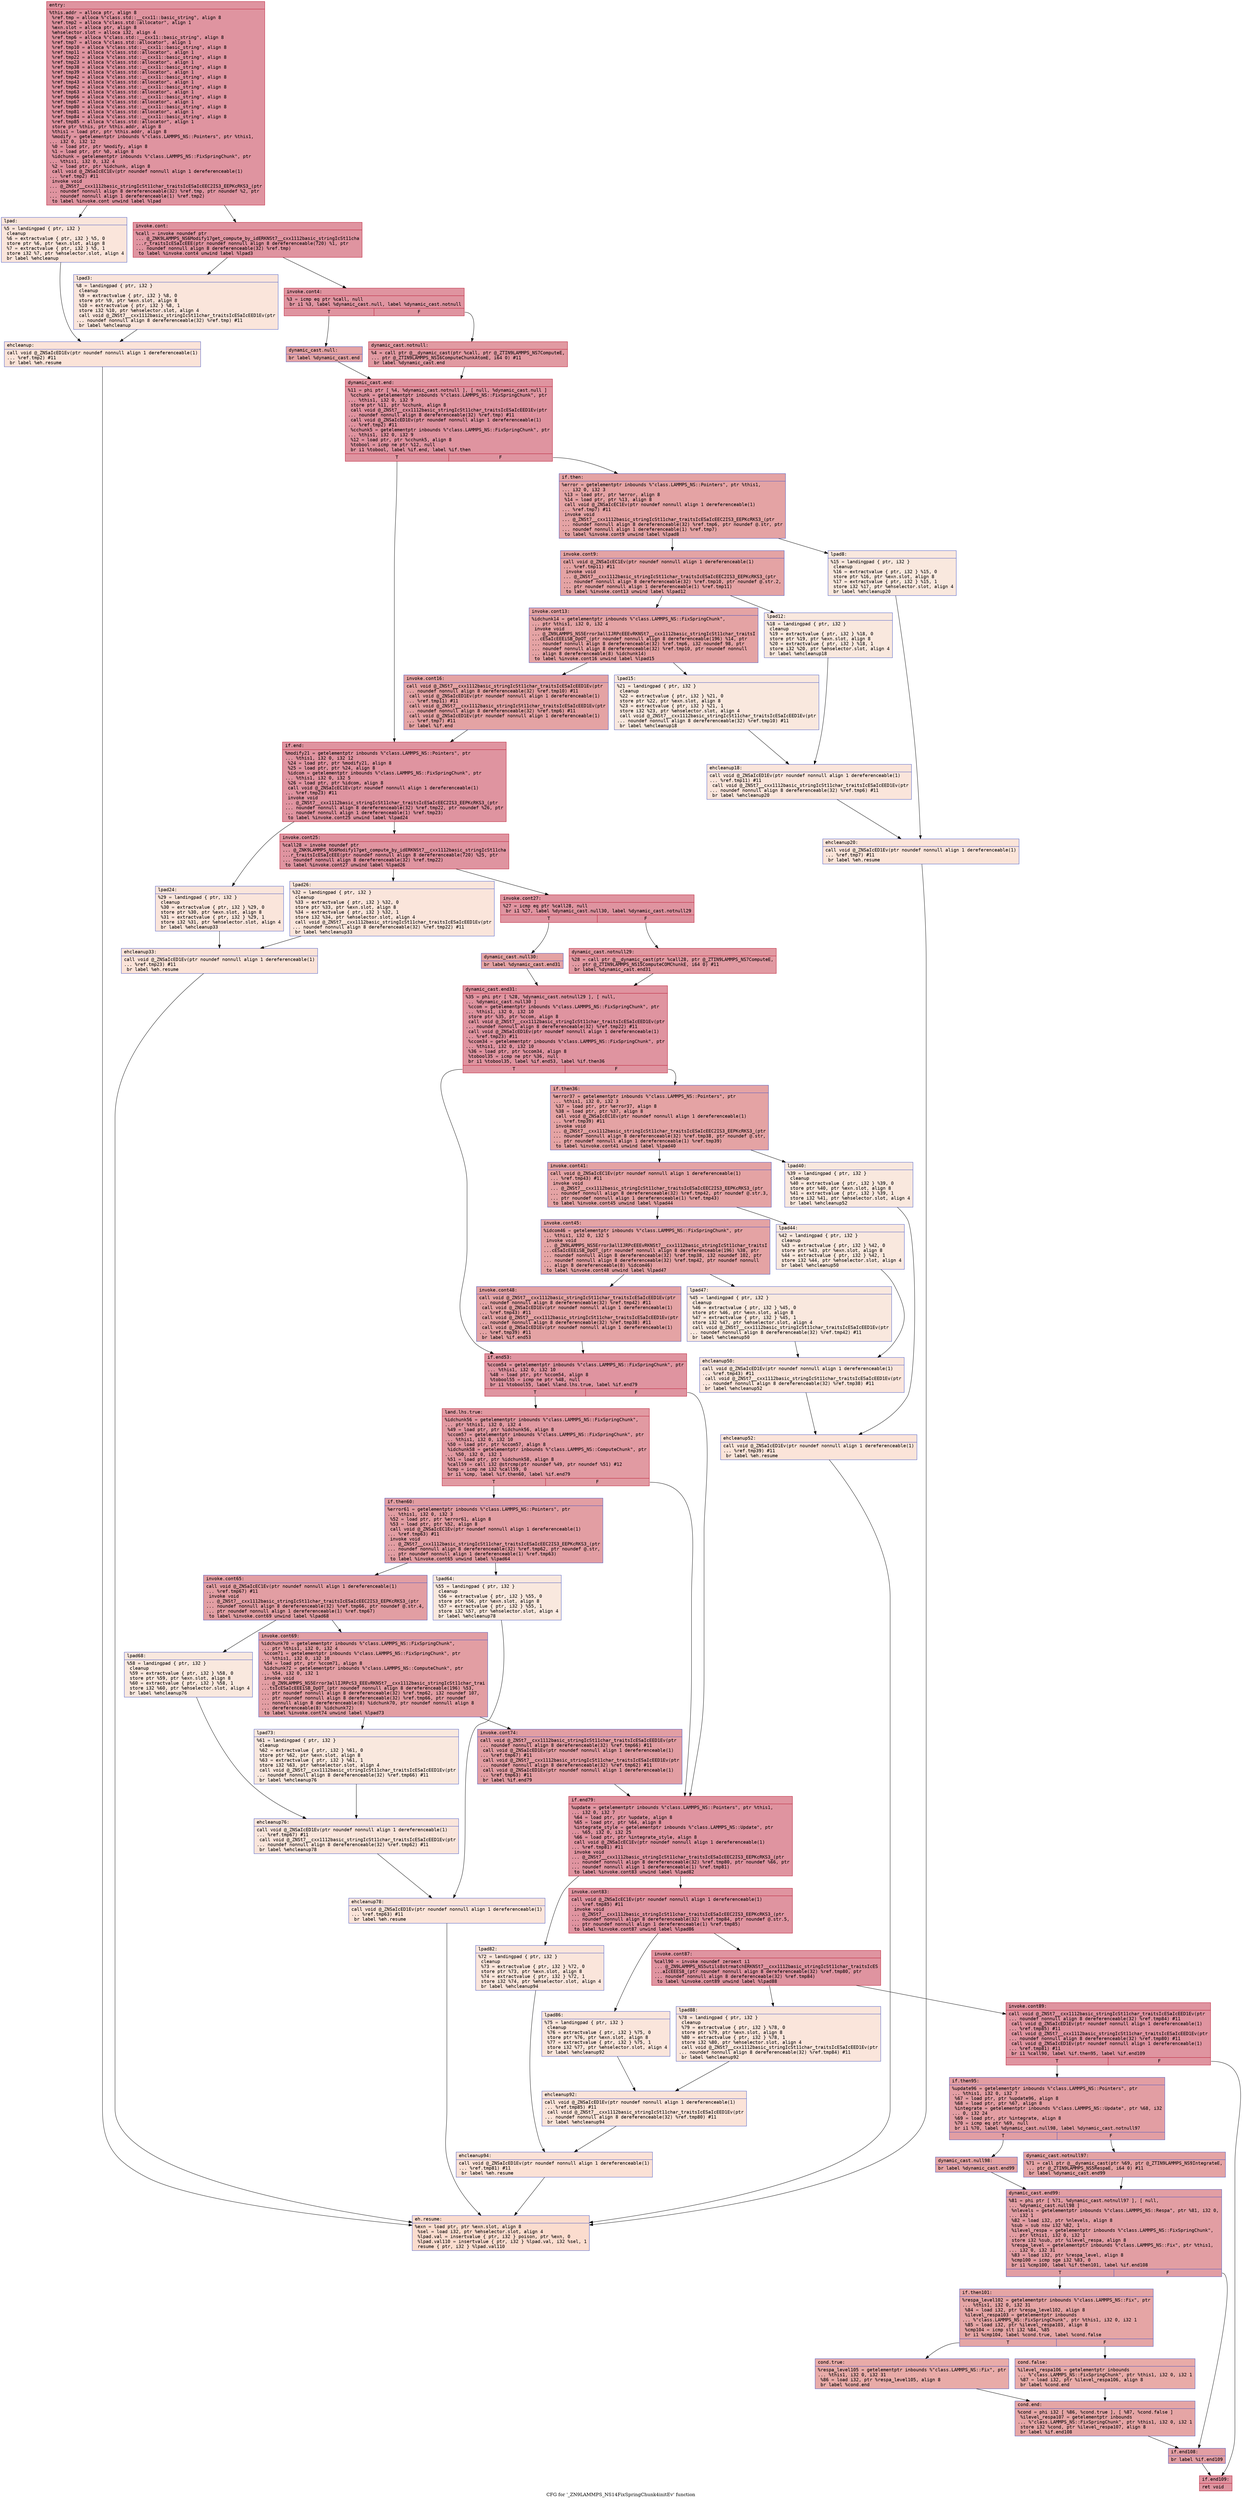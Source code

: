 digraph "CFG for '_ZN9LAMMPS_NS14FixSpringChunk4initEv' function" {
	label="CFG for '_ZN9LAMMPS_NS14FixSpringChunk4initEv' function";

	Node0x55577bc6ed60 [shape=record,color="#b70d28ff", style=filled, fillcolor="#b70d2870" fontname="Courier",label="{entry:\l|  %this.addr = alloca ptr, align 8\l  %ref.tmp = alloca %\"class.std::__cxx11::basic_string\", align 8\l  %ref.tmp2 = alloca %\"class.std::allocator\", align 1\l  %exn.slot = alloca ptr, align 8\l  %ehselector.slot = alloca i32, align 4\l  %ref.tmp6 = alloca %\"class.std::__cxx11::basic_string\", align 8\l  %ref.tmp7 = alloca %\"class.std::allocator\", align 1\l  %ref.tmp10 = alloca %\"class.std::__cxx11::basic_string\", align 8\l  %ref.tmp11 = alloca %\"class.std::allocator\", align 1\l  %ref.tmp22 = alloca %\"class.std::__cxx11::basic_string\", align 8\l  %ref.tmp23 = alloca %\"class.std::allocator\", align 1\l  %ref.tmp38 = alloca %\"class.std::__cxx11::basic_string\", align 8\l  %ref.tmp39 = alloca %\"class.std::allocator\", align 1\l  %ref.tmp42 = alloca %\"class.std::__cxx11::basic_string\", align 8\l  %ref.tmp43 = alloca %\"class.std::allocator\", align 1\l  %ref.tmp62 = alloca %\"class.std::__cxx11::basic_string\", align 8\l  %ref.tmp63 = alloca %\"class.std::allocator\", align 1\l  %ref.tmp66 = alloca %\"class.std::__cxx11::basic_string\", align 8\l  %ref.tmp67 = alloca %\"class.std::allocator\", align 1\l  %ref.tmp80 = alloca %\"class.std::__cxx11::basic_string\", align 8\l  %ref.tmp81 = alloca %\"class.std::allocator\", align 1\l  %ref.tmp84 = alloca %\"class.std::__cxx11::basic_string\", align 8\l  %ref.tmp85 = alloca %\"class.std::allocator\", align 1\l  store ptr %this, ptr %this.addr, align 8\l  %this1 = load ptr, ptr %this.addr, align 8\l  %modify = getelementptr inbounds %\"class.LAMMPS_NS::Pointers\", ptr %this1,\l... i32 0, i32 12\l  %0 = load ptr, ptr %modify, align 8\l  %1 = load ptr, ptr %0, align 8\l  %idchunk = getelementptr inbounds %\"class.LAMMPS_NS::FixSpringChunk\", ptr\l... %this1, i32 0, i32 4\l  %2 = load ptr, ptr %idchunk, align 8\l  call void @_ZNSaIcEC1Ev(ptr noundef nonnull align 1 dereferenceable(1)\l... %ref.tmp2) #11\l  invoke void\l... @_ZNSt7__cxx1112basic_stringIcSt11char_traitsIcESaIcEEC2IS3_EEPKcRKS3_(ptr\l... noundef nonnull align 8 dereferenceable(32) %ref.tmp, ptr noundef %2, ptr\l... noundef nonnull align 1 dereferenceable(1) %ref.tmp2)\l          to label %invoke.cont unwind label %lpad\l}"];
	Node0x55577bc6ed60 -> Node0x55577bc70590[tooltip="entry -> invoke.cont\nProbability 100.00%" ];
	Node0x55577bc6ed60 -> Node0x55577bc70610[tooltip="entry -> lpad\nProbability 0.00%" ];
	Node0x55577bc70590 [shape=record,color="#b70d28ff", style=filled, fillcolor="#b70d2870" fontname="Courier",label="{invoke.cont:\l|  %call = invoke noundef ptr\l... @_ZNK9LAMMPS_NS6Modify17get_compute_by_idERKNSt7__cxx1112basic_stringIcSt11cha\l...r_traitsIcESaIcEEE(ptr noundef nonnull align 8 dereferenceable(720) %1, ptr\l... noundef nonnull align 8 dereferenceable(32) %ref.tmp)\l          to label %invoke.cont4 unwind label %lpad3\l}"];
	Node0x55577bc70590 -> Node0x55577bc70540[tooltip="invoke.cont -> invoke.cont4\nProbability 100.00%" ];
	Node0x55577bc70590 -> Node0x55577bc708b0[tooltip="invoke.cont -> lpad3\nProbability 0.00%" ];
	Node0x55577bc70540 [shape=record,color="#b70d28ff", style=filled, fillcolor="#b70d2870" fontname="Courier",label="{invoke.cont4:\l|  %3 = icmp eq ptr %call, null\l  br i1 %3, label %dynamic_cast.null, label %dynamic_cast.notnull\l|{<s0>T|<s1>F}}"];
	Node0x55577bc70540:s0 -> Node0x55577bc70ba0[tooltip="invoke.cont4 -> dynamic_cast.null\nProbability 37.50%" ];
	Node0x55577bc70540:s1 -> Node0x55577bc70c20[tooltip="invoke.cont4 -> dynamic_cast.notnull\nProbability 62.50%" ];
	Node0x55577bc70c20 [shape=record,color="#b70d28ff", style=filled, fillcolor="#bb1b2c70" fontname="Courier",label="{dynamic_cast.notnull:\l|  %4 = call ptr @__dynamic_cast(ptr %call, ptr @_ZTIN9LAMMPS_NS7ComputeE,\l... ptr @_ZTIN9LAMMPS_NS16ComputeChunkAtomE, i64 0) #11\l  br label %dynamic_cast.end\l}"];
	Node0x55577bc70c20 -> Node0x55577bc70f60[tooltip="dynamic_cast.notnull -> dynamic_cast.end\nProbability 100.00%" ];
	Node0x55577bc70610 [shape=record,color="#3d50c3ff", style=filled, fillcolor="#f4c5ad70" fontname="Courier",label="{lpad:\l|  %5 = landingpad \{ ptr, i32 \}\l          cleanup\l  %6 = extractvalue \{ ptr, i32 \} %5, 0\l  store ptr %6, ptr %exn.slot, align 8\l  %7 = extractvalue \{ ptr, i32 \} %5, 1\l  store i32 %7, ptr %ehselector.slot, align 4\l  br label %ehcleanup\l}"];
	Node0x55577bc70610 -> Node0x55577bc71210[tooltip="lpad -> ehcleanup\nProbability 100.00%" ];
	Node0x55577bc708b0 [shape=record,color="#3d50c3ff", style=filled, fillcolor="#f4c5ad70" fontname="Courier",label="{lpad3:\l|  %8 = landingpad \{ ptr, i32 \}\l          cleanup\l  %9 = extractvalue \{ ptr, i32 \} %8, 0\l  store ptr %9, ptr %exn.slot, align 8\l  %10 = extractvalue \{ ptr, i32 \} %8, 1\l  store i32 %10, ptr %ehselector.slot, align 4\l  call void @_ZNSt7__cxx1112basic_stringIcSt11char_traitsIcESaIcEED1Ev(ptr\l... noundef nonnull align 8 dereferenceable(32) %ref.tmp) #11\l  br label %ehcleanup\l}"];
	Node0x55577bc708b0 -> Node0x55577bc71210[tooltip="lpad3 -> ehcleanup\nProbability 100.00%" ];
	Node0x55577bc70ba0 [shape=record,color="#3d50c3ff", style=filled, fillcolor="#c32e3170" fontname="Courier",label="{dynamic_cast.null:\l|  br label %dynamic_cast.end\l}"];
	Node0x55577bc70ba0 -> Node0x55577bc70f60[tooltip="dynamic_cast.null -> dynamic_cast.end\nProbability 100.00%" ];
	Node0x55577bc70f60 [shape=record,color="#b70d28ff", style=filled, fillcolor="#b70d2870" fontname="Courier",label="{dynamic_cast.end:\l|  %11 = phi ptr [ %4, %dynamic_cast.notnull ], [ null, %dynamic_cast.null ]\l  %cchunk = getelementptr inbounds %\"class.LAMMPS_NS::FixSpringChunk\", ptr\l... %this1, i32 0, i32 9\l  store ptr %11, ptr %cchunk, align 8\l  call void @_ZNSt7__cxx1112basic_stringIcSt11char_traitsIcESaIcEED1Ev(ptr\l... noundef nonnull align 8 dereferenceable(32) %ref.tmp) #11\l  call void @_ZNSaIcED1Ev(ptr noundef nonnull align 1 dereferenceable(1)\l... %ref.tmp2) #11\l  %cchunk5 = getelementptr inbounds %\"class.LAMMPS_NS::FixSpringChunk\", ptr\l... %this1, i32 0, i32 9\l  %12 = load ptr, ptr %cchunk5, align 8\l  %tobool = icmp ne ptr %12, null\l  br i1 %tobool, label %if.end, label %if.then\l|{<s0>T|<s1>F}}"];
	Node0x55577bc70f60:s0 -> Node0x55577bc71ca0[tooltip="dynamic_cast.end -> if.end\nProbability 62.50%" ];
	Node0x55577bc70f60:s1 -> Node0x55577bc71d10[tooltip="dynamic_cast.end -> if.then\nProbability 37.50%" ];
	Node0x55577bc71d10 [shape=record,color="#3d50c3ff", style=filled, fillcolor="#c32e3170" fontname="Courier",label="{if.then:\l|  %error = getelementptr inbounds %\"class.LAMMPS_NS::Pointers\", ptr %this1,\l... i32 0, i32 3\l  %13 = load ptr, ptr %error, align 8\l  %14 = load ptr, ptr %13, align 8\l  call void @_ZNSaIcEC1Ev(ptr noundef nonnull align 1 dereferenceable(1)\l... %ref.tmp7) #11\l  invoke void\l... @_ZNSt7__cxx1112basic_stringIcSt11char_traitsIcESaIcEEC2IS3_EEPKcRKS3_(ptr\l... noundef nonnull align 8 dereferenceable(32) %ref.tmp6, ptr noundef @.str, ptr\l... noundef nonnull align 1 dereferenceable(1) %ref.tmp7)\l          to label %invoke.cont9 unwind label %lpad8\l}"];
	Node0x55577bc71d10 -> Node0x55577bc72190[tooltip="if.then -> invoke.cont9\nProbability 100.00%" ];
	Node0x55577bc71d10 -> Node0x55577bc721e0[tooltip="if.then -> lpad8\nProbability 0.00%" ];
	Node0x55577bc72190 [shape=record,color="#3d50c3ff", style=filled, fillcolor="#c32e3170" fontname="Courier",label="{invoke.cont9:\l|  call void @_ZNSaIcEC1Ev(ptr noundef nonnull align 1 dereferenceable(1)\l... %ref.tmp11) #11\l  invoke void\l... @_ZNSt7__cxx1112basic_stringIcSt11char_traitsIcESaIcEEC2IS3_EEPKcRKS3_(ptr\l... noundef nonnull align 8 dereferenceable(32) %ref.tmp10, ptr noundef @.str.2,\l... ptr noundef nonnull align 1 dereferenceable(1) %ref.tmp11)\l          to label %invoke.cont13 unwind label %lpad12\l}"];
	Node0x55577bc72190 -> Node0x55577bc72530[tooltip="invoke.cont9 -> invoke.cont13\nProbability 100.00%" ];
	Node0x55577bc72190 -> Node0x55577bc72580[tooltip="invoke.cont9 -> lpad12\nProbability 0.00%" ];
	Node0x55577bc72530 [shape=record,color="#3d50c3ff", style=filled, fillcolor="#c32e3170" fontname="Courier",label="{invoke.cont13:\l|  %idchunk14 = getelementptr inbounds %\"class.LAMMPS_NS::FixSpringChunk\",\l... ptr %this1, i32 0, i32 4\l  invoke void\l... @_ZN9LAMMPS_NS5Error3allIJRPcEEEvRKNSt7__cxx1112basic_stringIcSt11char_traitsI\l...cESaIcEEEiSB_DpOT_(ptr noundef nonnull align 8 dereferenceable(196) %14, ptr\l... noundef nonnull align 8 dereferenceable(32) %ref.tmp6, i32 noundef 98, ptr\l... noundef nonnull align 8 dereferenceable(32) %ref.tmp10, ptr noundef nonnull\l... align 8 dereferenceable(8) %idchunk14)\l          to label %invoke.cont16 unwind label %lpad15\l}"];
	Node0x55577bc72530 -> Node0x55577bc724e0[tooltip="invoke.cont13 -> invoke.cont16\nProbability 100.00%" ];
	Node0x55577bc72530 -> Node0x55577bc72ff0[tooltip="invoke.cont13 -> lpad15\nProbability 0.00%" ];
	Node0x55577bc724e0 [shape=record,color="#3d50c3ff", style=filled, fillcolor="#c32e3170" fontname="Courier",label="{invoke.cont16:\l|  call void @_ZNSt7__cxx1112basic_stringIcSt11char_traitsIcESaIcEED1Ev(ptr\l... noundef nonnull align 8 dereferenceable(32) %ref.tmp10) #11\l  call void @_ZNSaIcED1Ev(ptr noundef nonnull align 1 dereferenceable(1)\l... %ref.tmp11) #11\l  call void @_ZNSt7__cxx1112basic_stringIcSt11char_traitsIcESaIcEED1Ev(ptr\l... noundef nonnull align 8 dereferenceable(32) %ref.tmp6) #11\l  call void @_ZNSaIcED1Ev(ptr noundef nonnull align 1 dereferenceable(1)\l... %ref.tmp7) #11\l  br label %if.end\l}"];
	Node0x55577bc724e0 -> Node0x55577bc71ca0[tooltip="invoke.cont16 -> if.end\nProbability 100.00%" ];
	Node0x55577bc71210 [shape=record,color="#3d50c3ff", style=filled, fillcolor="#f6bfa670" fontname="Courier",label="{ehcleanup:\l|  call void @_ZNSaIcED1Ev(ptr noundef nonnull align 1 dereferenceable(1)\l... %ref.tmp2) #11\l  br label %eh.resume\l}"];
	Node0x55577bc71210 -> Node0x55577bc73920[tooltip="ehcleanup -> eh.resume\nProbability 100.00%" ];
	Node0x55577bc721e0 [shape=record,color="#3d50c3ff", style=filled, fillcolor="#f2cab570" fontname="Courier",label="{lpad8:\l|  %15 = landingpad \{ ptr, i32 \}\l          cleanup\l  %16 = extractvalue \{ ptr, i32 \} %15, 0\l  store ptr %16, ptr %exn.slot, align 8\l  %17 = extractvalue \{ ptr, i32 \} %15, 1\l  store i32 %17, ptr %ehselector.slot, align 4\l  br label %ehcleanup20\l}"];
	Node0x55577bc721e0 -> Node0x55577bc73c70[tooltip="lpad8 -> ehcleanup20\nProbability 100.00%" ];
	Node0x55577bc72580 [shape=record,color="#3d50c3ff", style=filled, fillcolor="#f2cab570" fontname="Courier",label="{lpad12:\l|  %18 = landingpad \{ ptr, i32 \}\l          cleanup\l  %19 = extractvalue \{ ptr, i32 \} %18, 0\l  store ptr %19, ptr %exn.slot, align 8\l  %20 = extractvalue \{ ptr, i32 \} %18, 1\l  store i32 %20, ptr %ehselector.slot, align 4\l  br label %ehcleanup18\l}"];
	Node0x55577bc72580 -> Node0x55577bc73fe0[tooltip="lpad12 -> ehcleanup18\nProbability 100.00%" ];
	Node0x55577bc72ff0 [shape=record,color="#3d50c3ff", style=filled, fillcolor="#f2cab570" fontname="Courier",label="{lpad15:\l|  %21 = landingpad \{ ptr, i32 \}\l          cleanup\l  %22 = extractvalue \{ ptr, i32 \} %21, 0\l  store ptr %22, ptr %exn.slot, align 8\l  %23 = extractvalue \{ ptr, i32 \} %21, 1\l  store i32 %23, ptr %ehselector.slot, align 4\l  call void @_ZNSt7__cxx1112basic_stringIcSt11char_traitsIcESaIcEED1Ev(ptr\l... noundef nonnull align 8 dereferenceable(32) %ref.tmp10) #11\l  br label %ehcleanup18\l}"];
	Node0x55577bc72ff0 -> Node0x55577bc73fe0[tooltip="lpad15 -> ehcleanup18\nProbability 100.00%" ];
	Node0x55577bc73fe0 [shape=record,color="#3d50c3ff", style=filled, fillcolor="#f4c5ad70" fontname="Courier",label="{ehcleanup18:\l|  call void @_ZNSaIcED1Ev(ptr noundef nonnull align 1 dereferenceable(1)\l... %ref.tmp11) #11\l  call void @_ZNSt7__cxx1112basic_stringIcSt11char_traitsIcESaIcEED1Ev(ptr\l... noundef nonnull align 8 dereferenceable(32) %ref.tmp6) #11\l  br label %ehcleanup20\l}"];
	Node0x55577bc73fe0 -> Node0x55577bc73c70[tooltip="ehcleanup18 -> ehcleanup20\nProbability 100.00%" ];
	Node0x55577bc73c70 [shape=record,color="#3d50c3ff", style=filled, fillcolor="#f5c1a970" fontname="Courier",label="{ehcleanup20:\l|  call void @_ZNSaIcED1Ev(ptr noundef nonnull align 1 dereferenceable(1)\l... %ref.tmp7) #11\l  br label %eh.resume\l}"];
	Node0x55577bc73c70 -> Node0x55577bc73920[tooltip="ehcleanup20 -> eh.resume\nProbability 100.00%" ];
	Node0x55577bc71ca0 [shape=record,color="#b70d28ff", style=filled, fillcolor="#b70d2870" fontname="Courier",label="{if.end:\l|  %modify21 = getelementptr inbounds %\"class.LAMMPS_NS::Pointers\", ptr\l... %this1, i32 0, i32 12\l  %24 = load ptr, ptr %modify21, align 8\l  %25 = load ptr, ptr %24, align 8\l  %idcom = getelementptr inbounds %\"class.LAMMPS_NS::FixSpringChunk\", ptr\l... %this1, i32 0, i32 5\l  %26 = load ptr, ptr %idcom, align 8\l  call void @_ZNSaIcEC1Ev(ptr noundef nonnull align 1 dereferenceable(1)\l... %ref.tmp23) #11\l  invoke void\l... @_ZNSt7__cxx1112basic_stringIcSt11char_traitsIcESaIcEEC2IS3_EEPKcRKS3_(ptr\l... noundef nonnull align 8 dereferenceable(32) %ref.tmp22, ptr noundef %26, ptr\l... noundef nonnull align 1 dereferenceable(1) %ref.tmp23)\l          to label %invoke.cont25 unwind label %lpad24\l}"];
	Node0x55577bc71ca0 -> Node0x55577bc74de0[tooltip="if.end -> invoke.cont25\nProbability 100.00%" ];
	Node0x55577bc71ca0 -> Node0x55577bc74e60[tooltip="if.end -> lpad24\nProbability 0.00%" ];
	Node0x55577bc74de0 [shape=record,color="#b70d28ff", style=filled, fillcolor="#b70d2870" fontname="Courier",label="{invoke.cont25:\l|  %call28 = invoke noundef ptr\l... @_ZNK9LAMMPS_NS6Modify17get_compute_by_idERKNSt7__cxx1112basic_stringIcSt11cha\l...r_traitsIcESaIcEEE(ptr noundef nonnull align 8 dereferenceable(720) %25, ptr\l... noundef nonnull align 8 dereferenceable(32) %ref.tmp22)\l          to label %invoke.cont27 unwind label %lpad26\l}"];
	Node0x55577bc74de0 -> Node0x55577bc74d90[tooltip="invoke.cont25 -> invoke.cont27\nProbability 100.00%" ];
	Node0x55577bc74de0 -> Node0x55577bc75100[tooltip="invoke.cont25 -> lpad26\nProbability 0.00%" ];
	Node0x55577bc74d90 [shape=record,color="#b70d28ff", style=filled, fillcolor="#b70d2870" fontname="Courier",label="{invoke.cont27:\l|  %27 = icmp eq ptr %call28, null\l  br i1 %27, label %dynamic_cast.null30, label %dynamic_cast.notnull29\l|{<s0>T|<s1>F}}"];
	Node0x55577bc74d90:s0 -> Node0x55577bc753f0[tooltip="invoke.cont27 -> dynamic_cast.null30\nProbability 37.50%" ];
	Node0x55577bc74d90:s1 -> Node0x55577bc75470[tooltip="invoke.cont27 -> dynamic_cast.notnull29\nProbability 62.50%" ];
	Node0x55577bc75470 [shape=record,color="#b70d28ff", style=filled, fillcolor="#bb1b2c70" fontname="Courier",label="{dynamic_cast.notnull29:\l|  %28 = call ptr @__dynamic_cast(ptr %call28, ptr @_ZTIN9LAMMPS_NS7ComputeE,\l... ptr @_ZTIN9LAMMPS_NS15ComputeCOMChunkE, i64 0) #11\l  br label %dynamic_cast.end31\l}"];
	Node0x55577bc75470 -> Node0x55577bc75810[tooltip="dynamic_cast.notnull29 -> dynamic_cast.end31\nProbability 100.00%" ];
	Node0x55577bc74e60 [shape=record,color="#3d50c3ff", style=filled, fillcolor="#f4c5ad70" fontname="Courier",label="{lpad24:\l|  %29 = landingpad \{ ptr, i32 \}\l          cleanup\l  %30 = extractvalue \{ ptr, i32 \} %29, 0\l  store ptr %30, ptr %exn.slot, align 8\l  %31 = extractvalue \{ ptr, i32 \} %29, 1\l  store i32 %31, ptr %ehselector.slot, align 4\l  br label %ehcleanup33\l}"];
	Node0x55577bc74e60 -> Node0x55577bc75ac0[tooltip="lpad24 -> ehcleanup33\nProbability 100.00%" ];
	Node0x55577bc75100 [shape=record,color="#3d50c3ff", style=filled, fillcolor="#f4c5ad70" fontname="Courier",label="{lpad26:\l|  %32 = landingpad \{ ptr, i32 \}\l          cleanup\l  %33 = extractvalue \{ ptr, i32 \} %32, 0\l  store ptr %33, ptr %exn.slot, align 8\l  %34 = extractvalue \{ ptr, i32 \} %32, 1\l  store i32 %34, ptr %ehselector.slot, align 4\l  call void @_ZNSt7__cxx1112basic_stringIcSt11char_traitsIcESaIcEED1Ev(ptr\l... noundef nonnull align 8 dereferenceable(32) %ref.tmp22) #11\l  br label %ehcleanup33\l}"];
	Node0x55577bc75100 -> Node0x55577bc75ac0[tooltip="lpad26 -> ehcleanup33\nProbability 100.00%" ];
	Node0x55577bc753f0 [shape=record,color="#3d50c3ff", style=filled, fillcolor="#c32e3170" fontname="Courier",label="{dynamic_cast.null30:\l|  br label %dynamic_cast.end31\l}"];
	Node0x55577bc753f0 -> Node0x55577bc75810[tooltip="dynamic_cast.null30 -> dynamic_cast.end31\nProbability 100.00%" ];
	Node0x55577bc75810 [shape=record,color="#b70d28ff", style=filled, fillcolor="#b70d2870" fontname="Courier",label="{dynamic_cast.end31:\l|  %35 = phi ptr [ %28, %dynamic_cast.notnull29 ], [ null,\l... %dynamic_cast.null30 ]\l  %ccom = getelementptr inbounds %\"class.LAMMPS_NS::FixSpringChunk\", ptr\l... %this1, i32 0, i32 10\l  store ptr %35, ptr %ccom, align 8\l  call void @_ZNSt7__cxx1112basic_stringIcSt11char_traitsIcESaIcEED1Ev(ptr\l... noundef nonnull align 8 dereferenceable(32) %ref.tmp22) #11\l  call void @_ZNSaIcED1Ev(ptr noundef nonnull align 1 dereferenceable(1)\l... %ref.tmp23) #11\l  %ccom34 = getelementptr inbounds %\"class.LAMMPS_NS::FixSpringChunk\", ptr\l... %this1, i32 0, i32 10\l  %36 = load ptr, ptr %ccom34, align 8\l  %tobool35 = icmp ne ptr %36, null\l  br i1 %tobool35, label %if.end53, label %if.then36\l|{<s0>T|<s1>F}}"];
	Node0x55577bc75810:s0 -> Node0x55577bc76590[tooltip="dynamic_cast.end31 -> if.end53\nProbability 62.50%" ];
	Node0x55577bc75810:s1 -> Node0x55577bc76670[tooltip="dynamic_cast.end31 -> if.then36\nProbability 37.50%" ];
	Node0x55577bc76670 [shape=record,color="#3d50c3ff", style=filled, fillcolor="#c32e3170" fontname="Courier",label="{if.then36:\l|  %error37 = getelementptr inbounds %\"class.LAMMPS_NS::Pointers\", ptr\l... %this1, i32 0, i32 3\l  %37 = load ptr, ptr %error37, align 8\l  %38 = load ptr, ptr %37, align 8\l  call void @_ZNSaIcEC1Ev(ptr noundef nonnull align 1 dereferenceable(1)\l... %ref.tmp39) #11\l  invoke void\l... @_ZNSt7__cxx1112basic_stringIcSt11char_traitsIcESaIcEEC2IS3_EEPKcRKS3_(ptr\l... noundef nonnull align 8 dereferenceable(32) %ref.tmp38, ptr noundef @.str,\l... ptr noundef nonnull align 1 dereferenceable(1) %ref.tmp39)\l          to label %invoke.cont41 unwind label %lpad40\l}"];
	Node0x55577bc76670 -> Node0x55577bc76b60[tooltip="if.then36 -> invoke.cont41\nProbability 100.00%" ];
	Node0x55577bc76670 -> Node0x55577bc76bb0[tooltip="if.then36 -> lpad40\nProbability 0.00%" ];
	Node0x55577bc76b60 [shape=record,color="#3d50c3ff", style=filled, fillcolor="#c32e3170" fontname="Courier",label="{invoke.cont41:\l|  call void @_ZNSaIcEC1Ev(ptr noundef nonnull align 1 dereferenceable(1)\l... %ref.tmp43) #11\l  invoke void\l... @_ZNSt7__cxx1112basic_stringIcSt11char_traitsIcESaIcEEC2IS3_EEPKcRKS3_(ptr\l... noundef nonnull align 8 dereferenceable(32) %ref.tmp42, ptr noundef @.str.3,\l... ptr noundef nonnull align 1 dereferenceable(1) %ref.tmp43)\l          to label %invoke.cont45 unwind label %lpad44\l}"];
	Node0x55577bc76b60 -> Node0x55577bc76f30[tooltip="invoke.cont41 -> invoke.cont45\nProbability 100.00%" ];
	Node0x55577bc76b60 -> Node0x55577bc76f80[tooltip="invoke.cont41 -> lpad44\nProbability 0.00%" ];
	Node0x55577bc76f30 [shape=record,color="#3d50c3ff", style=filled, fillcolor="#c32e3170" fontname="Courier",label="{invoke.cont45:\l|  %idcom46 = getelementptr inbounds %\"class.LAMMPS_NS::FixSpringChunk\", ptr\l... %this1, i32 0, i32 5\l  invoke void\l... @_ZN9LAMMPS_NS5Error3allIJRPcEEEvRKNSt7__cxx1112basic_stringIcSt11char_traitsI\l...cESaIcEEEiSB_DpOT_(ptr noundef nonnull align 8 dereferenceable(196) %38, ptr\l... noundef nonnull align 8 dereferenceable(32) %ref.tmp38, i32 noundef 102, ptr\l... noundef nonnull align 8 dereferenceable(32) %ref.tmp42, ptr noundef nonnull\l... align 8 dereferenceable(8) %idcom46)\l          to label %invoke.cont48 unwind label %lpad47\l}"];
	Node0x55577bc76f30 -> Node0x55577bc76ee0[tooltip="invoke.cont45 -> invoke.cont48\nProbability 100.00%" ];
	Node0x55577bc76f30 -> Node0x55577bc77370[tooltip="invoke.cont45 -> lpad47\nProbability 0.00%" ];
	Node0x55577bc76ee0 [shape=record,color="#3d50c3ff", style=filled, fillcolor="#c32e3170" fontname="Courier",label="{invoke.cont48:\l|  call void @_ZNSt7__cxx1112basic_stringIcSt11char_traitsIcESaIcEED1Ev(ptr\l... noundef nonnull align 8 dereferenceable(32) %ref.tmp42) #11\l  call void @_ZNSaIcED1Ev(ptr noundef nonnull align 1 dereferenceable(1)\l... %ref.tmp43) #11\l  call void @_ZNSt7__cxx1112basic_stringIcSt11char_traitsIcESaIcEED1Ev(ptr\l... noundef nonnull align 8 dereferenceable(32) %ref.tmp38) #11\l  call void @_ZNSaIcED1Ev(ptr noundef nonnull align 1 dereferenceable(1)\l... %ref.tmp39) #11\l  br label %if.end53\l}"];
	Node0x55577bc76ee0 -> Node0x55577bc76590[tooltip="invoke.cont48 -> if.end53\nProbability 100.00%" ];
	Node0x55577bc75ac0 [shape=record,color="#3d50c3ff", style=filled, fillcolor="#f6bfa670" fontname="Courier",label="{ehcleanup33:\l|  call void @_ZNSaIcED1Ev(ptr noundef nonnull align 1 dereferenceable(1)\l... %ref.tmp23) #11\l  br label %eh.resume\l}"];
	Node0x55577bc75ac0 -> Node0x55577bc73920[tooltip="ehcleanup33 -> eh.resume\nProbability 100.00%" ];
	Node0x55577bc76bb0 [shape=record,color="#3d50c3ff", style=filled, fillcolor="#f2cab570" fontname="Courier",label="{lpad40:\l|  %39 = landingpad \{ ptr, i32 \}\l          cleanup\l  %40 = extractvalue \{ ptr, i32 \} %39, 0\l  store ptr %40, ptr %exn.slot, align 8\l  %41 = extractvalue \{ ptr, i32 \} %39, 1\l  store i32 %41, ptr %ehselector.slot, align 4\l  br label %ehcleanup52\l}"];
	Node0x55577bc76bb0 -> Node0x55577bc77e40[tooltip="lpad40 -> ehcleanup52\nProbability 100.00%" ];
	Node0x55577bc76f80 [shape=record,color="#3d50c3ff", style=filled, fillcolor="#f2cab570" fontname="Courier",label="{lpad44:\l|  %42 = landingpad \{ ptr, i32 \}\l          cleanup\l  %43 = extractvalue \{ ptr, i32 \} %42, 0\l  store ptr %43, ptr %exn.slot, align 8\l  %44 = extractvalue \{ ptr, i32 \} %42, 1\l  store i32 %44, ptr %ehselector.slot, align 4\l  br label %ehcleanup50\l}"];
	Node0x55577bc76f80 -> Node0x55577bc781b0[tooltip="lpad44 -> ehcleanup50\nProbability 100.00%" ];
	Node0x55577bc77370 [shape=record,color="#3d50c3ff", style=filled, fillcolor="#f2cab570" fontname="Courier",label="{lpad47:\l|  %45 = landingpad \{ ptr, i32 \}\l          cleanup\l  %46 = extractvalue \{ ptr, i32 \} %45, 0\l  store ptr %46, ptr %exn.slot, align 8\l  %47 = extractvalue \{ ptr, i32 \} %45, 1\l  store i32 %47, ptr %ehselector.slot, align 4\l  call void @_ZNSt7__cxx1112basic_stringIcSt11char_traitsIcESaIcEED1Ev(ptr\l... noundef nonnull align 8 dereferenceable(32) %ref.tmp42) #11\l  br label %ehcleanup50\l}"];
	Node0x55577bc77370 -> Node0x55577bc781b0[tooltip="lpad47 -> ehcleanup50\nProbability 100.00%" ];
	Node0x55577bc781b0 [shape=record,color="#3d50c3ff", style=filled, fillcolor="#f4c5ad70" fontname="Courier",label="{ehcleanup50:\l|  call void @_ZNSaIcED1Ev(ptr noundef nonnull align 1 dereferenceable(1)\l... %ref.tmp43) #11\l  call void @_ZNSt7__cxx1112basic_stringIcSt11char_traitsIcESaIcEED1Ev(ptr\l... noundef nonnull align 8 dereferenceable(32) %ref.tmp38) #11\l  br label %ehcleanup52\l}"];
	Node0x55577bc781b0 -> Node0x55577bc77e40[tooltip="ehcleanup50 -> ehcleanup52\nProbability 100.00%" ];
	Node0x55577bc77e40 [shape=record,color="#3d50c3ff", style=filled, fillcolor="#f5c1a970" fontname="Courier",label="{ehcleanup52:\l|  call void @_ZNSaIcED1Ev(ptr noundef nonnull align 1 dereferenceable(1)\l... %ref.tmp39) #11\l  br label %eh.resume\l}"];
	Node0x55577bc77e40 -> Node0x55577bc73920[tooltip="ehcleanup52 -> eh.resume\nProbability 100.00%" ];
	Node0x55577bc76590 [shape=record,color="#b70d28ff", style=filled, fillcolor="#b70d2870" fontname="Courier",label="{if.end53:\l|  %ccom54 = getelementptr inbounds %\"class.LAMMPS_NS::FixSpringChunk\", ptr\l... %this1, i32 0, i32 10\l  %48 = load ptr, ptr %ccom54, align 8\l  %tobool55 = icmp ne ptr %48, null\l  br i1 %tobool55, label %land.lhs.true, label %if.end79\l|{<s0>T|<s1>F}}"];
	Node0x55577bc76590:s0 -> Node0x55577bc794b0[tooltip="if.end53 -> land.lhs.true\nProbability 62.50%" ];
	Node0x55577bc76590:s1 -> Node0x55577bc79530[tooltip="if.end53 -> if.end79\nProbability 37.50%" ];
	Node0x55577bc794b0 [shape=record,color="#b70d28ff", style=filled, fillcolor="#bb1b2c70" fontname="Courier",label="{land.lhs.true:\l|  %idchunk56 = getelementptr inbounds %\"class.LAMMPS_NS::FixSpringChunk\",\l... ptr %this1, i32 0, i32 4\l  %49 = load ptr, ptr %idchunk56, align 8\l  %ccom57 = getelementptr inbounds %\"class.LAMMPS_NS::FixSpringChunk\", ptr\l... %this1, i32 0, i32 10\l  %50 = load ptr, ptr %ccom57, align 8\l  %idchunk58 = getelementptr inbounds %\"class.LAMMPS_NS::ComputeChunk\", ptr\l... %50, i32 0, i32 1\l  %51 = load ptr, ptr %idchunk58, align 8\l  %call59 = call i32 @strcmp(ptr noundef %49, ptr noundef %51) #12\l  %cmp = icmp ne i32 %call59, 0\l  br i1 %cmp, label %if.then60, label %if.end79\l|{<s0>T|<s1>F}}"];
	Node0x55577bc794b0:s0 -> Node0x55577bc79d20[tooltip="land.lhs.true -> if.then60\nProbability 62.50%" ];
	Node0x55577bc794b0:s1 -> Node0x55577bc79530[tooltip="land.lhs.true -> if.end79\nProbability 37.50%" ];
	Node0x55577bc79d20 [shape=record,color="#3d50c3ff", style=filled, fillcolor="#be242e70" fontname="Courier",label="{if.then60:\l|  %error61 = getelementptr inbounds %\"class.LAMMPS_NS::Pointers\", ptr\l... %this1, i32 0, i32 3\l  %52 = load ptr, ptr %error61, align 8\l  %53 = load ptr, ptr %52, align 8\l  call void @_ZNSaIcEC1Ev(ptr noundef nonnull align 1 dereferenceable(1)\l... %ref.tmp63) #11\l  invoke void\l... @_ZNSt7__cxx1112basic_stringIcSt11char_traitsIcESaIcEEC2IS3_EEPKcRKS3_(ptr\l... noundef nonnull align 8 dereferenceable(32) %ref.tmp62, ptr noundef @.str,\l... ptr noundef nonnull align 1 dereferenceable(1) %ref.tmp63)\l          to label %invoke.cont65 unwind label %lpad64\l}"];
	Node0x55577bc79d20 -> Node0x55577bc7a1b0[tooltip="if.then60 -> invoke.cont65\nProbability 100.00%" ];
	Node0x55577bc79d20 -> Node0x55577bc7a230[tooltip="if.then60 -> lpad64\nProbability 0.00%" ];
	Node0x55577bc7a1b0 [shape=record,color="#3d50c3ff", style=filled, fillcolor="#be242e70" fontname="Courier",label="{invoke.cont65:\l|  call void @_ZNSaIcEC1Ev(ptr noundef nonnull align 1 dereferenceable(1)\l... %ref.tmp67) #11\l  invoke void\l... @_ZNSt7__cxx1112basic_stringIcSt11char_traitsIcESaIcEEC2IS3_EEPKcRKS3_(ptr\l... noundef nonnull align 8 dereferenceable(32) %ref.tmp66, ptr noundef @.str.4,\l... ptr noundef nonnull align 1 dereferenceable(1) %ref.tmp67)\l          to label %invoke.cont69 unwind label %lpad68\l}"];
	Node0x55577bc7a1b0 -> Node0x55577bc7a5b0[tooltip="invoke.cont65 -> invoke.cont69\nProbability 100.00%" ];
	Node0x55577bc7a1b0 -> Node0x55577bc7a600[tooltip="invoke.cont65 -> lpad68\nProbability 0.00%" ];
	Node0x55577bc7a5b0 [shape=record,color="#3d50c3ff", style=filled, fillcolor="#be242e70" fontname="Courier",label="{invoke.cont69:\l|  %idchunk70 = getelementptr inbounds %\"class.LAMMPS_NS::FixSpringChunk\",\l... ptr %this1, i32 0, i32 4\l  %ccom71 = getelementptr inbounds %\"class.LAMMPS_NS::FixSpringChunk\", ptr\l... %this1, i32 0, i32 10\l  %54 = load ptr, ptr %ccom71, align 8\l  %idchunk72 = getelementptr inbounds %\"class.LAMMPS_NS::ComputeChunk\", ptr\l... %54, i32 0, i32 1\l  invoke void\l... @_ZN9LAMMPS_NS5Error3allIJRPcS3_EEEvRKNSt7__cxx1112basic_stringIcSt11char_trai\l...tsIcESaIcEEEiSB_DpOT_(ptr noundef nonnull align 8 dereferenceable(196) %53,\l... ptr noundef nonnull align 8 dereferenceable(32) %ref.tmp62, i32 noundef 107,\l... ptr noundef nonnull align 8 dereferenceable(32) %ref.tmp66, ptr noundef\l... nonnull align 8 dereferenceable(8) %idchunk70, ptr noundef nonnull align 8\l... dereferenceable(8) %idchunk72)\l          to label %invoke.cont74 unwind label %lpad73\l}"];
	Node0x55577bc7a5b0 -> Node0x55577bc7a560[tooltip="invoke.cont69 -> invoke.cont74\nProbability 100.00%" ];
	Node0x55577bc7a5b0 -> Node0x55577bc72a40[tooltip="invoke.cont69 -> lpad73\nProbability 0.00%" ];
	Node0x55577bc7a560 [shape=record,color="#3d50c3ff", style=filled, fillcolor="#be242e70" fontname="Courier",label="{invoke.cont74:\l|  call void @_ZNSt7__cxx1112basic_stringIcSt11char_traitsIcESaIcEED1Ev(ptr\l... noundef nonnull align 8 dereferenceable(32) %ref.tmp66) #11\l  call void @_ZNSaIcED1Ev(ptr noundef nonnull align 1 dereferenceable(1)\l... %ref.tmp67) #11\l  call void @_ZNSt7__cxx1112basic_stringIcSt11char_traitsIcESaIcEED1Ev(ptr\l... noundef nonnull align 8 dereferenceable(32) %ref.tmp62) #11\l  call void @_ZNSaIcED1Ev(ptr noundef nonnull align 1 dereferenceable(1)\l... %ref.tmp63) #11\l  br label %if.end79\l}"];
	Node0x55577bc7a560 -> Node0x55577bc79530[tooltip="invoke.cont74 -> if.end79\nProbability 100.00%" ];
	Node0x55577bc7a230 [shape=record,color="#3d50c3ff", style=filled, fillcolor="#f2cab570" fontname="Courier",label="{lpad64:\l|  %55 = landingpad \{ ptr, i32 \}\l          cleanup\l  %56 = extractvalue \{ ptr, i32 \} %55, 0\l  store ptr %56, ptr %exn.slot, align 8\l  %57 = extractvalue \{ ptr, i32 \} %55, 1\l  store i32 %57, ptr %ehselector.slot, align 4\l  br label %ehcleanup78\l}"];
	Node0x55577bc7a230 -> Node0x55577bc7bd10[tooltip="lpad64 -> ehcleanup78\nProbability 100.00%" ];
	Node0x55577bc7a600 [shape=record,color="#3d50c3ff", style=filled, fillcolor="#f2cab570" fontname="Courier",label="{lpad68:\l|  %58 = landingpad \{ ptr, i32 \}\l          cleanup\l  %59 = extractvalue \{ ptr, i32 \} %58, 0\l  store ptr %59, ptr %exn.slot, align 8\l  %60 = extractvalue \{ ptr, i32 \} %58, 1\l  store i32 %60, ptr %ehselector.slot, align 4\l  br label %ehcleanup76\l}"];
	Node0x55577bc7a600 -> Node0x55577bc7c080[tooltip="lpad68 -> ehcleanup76\nProbability 100.00%" ];
	Node0x55577bc72a40 [shape=record,color="#3d50c3ff", style=filled, fillcolor="#f2cab570" fontname="Courier",label="{lpad73:\l|  %61 = landingpad \{ ptr, i32 \}\l          cleanup\l  %62 = extractvalue \{ ptr, i32 \} %61, 0\l  store ptr %62, ptr %exn.slot, align 8\l  %63 = extractvalue \{ ptr, i32 \} %61, 1\l  store i32 %63, ptr %ehselector.slot, align 4\l  call void @_ZNSt7__cxx1112basic_stringIcSt11char_traitsIcESaIcEED1Ev(ptr\l... noundef nonnull align 8 dereferenceable(32) %ref.tmp66) #11\l  br label %ehcleanup76\l}"];
	Node0x55577bc72a40 -> Node0x55577bc7c080[tooltip="lpad73 -> ehcleanup76\nProbability 100.00%" ];
	Node0x55577bc7c080 [shape=record,color="#3d50c3ff", style=filled, fillcolor="#f4c5ad70" fontname="Courier",label="{ehcleanup76:\l|  call void @_ZNSaIcED1Ev(ptr noundef nonnull align 1 dereferenceable(1)\l... %ref.tmp67) #11\l  call void @_ZNSt7__cxx1112basic_stringIcSt11char_traitsIcESaIcEED1Ev(ptr\l... noundef nonnull align 8 dereferenceable(32) %ref.tmp62) #11\l  br label %ehcleanup78\l}"];
	Node0x55577bc7c080 -> Node0x55577bc7bd10[tooltip="ehcleanup76 -> ehcleanup78\nProbability 100.00%" ];
	Node0x55577bc7bd10 [shape=record,color="#3d50c3ff", style=filled, fillcolor="#f5c1a970" fontname="Courier",label="{ehcleanup78:\l|  call void @_ZNSaIcED1Ev(ptr noundef nonnull align 1 dereferenceable(1)\l... %ref.tmp63) #11\l  br label %eh.resume\l}"];
	Node0x55577bc7bd10 -> Node0x55577bc73920[tooltip="ehcleanup78 -> eh.resume\nProbability 100.00%" ];
	Node0x55577bc79530 [shape=record,color="#b70d28ff", style=filled, fillcolor="#b70d2870" fontname="Courier",label="{if.end79:\l|  %update = getelementptr inbounds %\"class.LAMMPS_NS::Pointers\", ptr %this1,\l... i32 0, i32 7\l  %64 = load ptr, ptr %update, align 8\l  %65 = load ptr, ptr %64, align 8\l  %integrate_style = getelementptr inbounds %\"class.LAMMPS_NS::Update\", ptr\l... %65, i32 0, i32 25\l  %66 = load ptr, ptr %integrate_style, align 8\l  call void @_ZNSaIcEC1Ev(ptr noundef nonnull align 1 dereferenceable(1)\l... %ref.tmp81) #11\l  invoke void\l... @_ZNSt7__cxx1112basic_stringIcSt11char_traitsIcESaIcEEC2IS3_EEPKcRKS3_(ptr\l... noundef nonnull align 8 dereferenceable(32) %ref.tmp80, ptr noundef %66, ptr\l... noundef nonnull align 1 dereferenceable(1) %ref.tmp81)\l          to label %invoke.cont83 unwind label %lpad82\l}"];
	Node0x55577bc79530 -> Node0x55577bc7cee0[tooltip="if.end79 -> invoke.cont83\nProbability 100.00%" ];
	Node0x55577bc79530 -> Node0x55577bc7cf30[tooltip="if.end79 -> lpad82\nProbability 0.00%" ];
	Node0x55577bc7cee0 [shape=record,color="#b70d28ff", style=filled, fillcolor="#b70d2870" fontname="Courier",label="{invoke.cont83:\l|  call void @_ZNSaIcEC1Ev(ptr noundef nonnull align 1 dereferenceable(1)\l... %ref.tmp85) #11\l  invoke void\l... @_ZNSt7__cxx1112basic_stringIcSt11char_traitsIcESaIcEEC2IS3_EEPKcRKS3_(ptr\l... noundef nonnull align 8 dereferenceable(32) %ref.tmp84, ptr noundef @.str.5,\l... ptr noundef nonnull align 1 dereferenceable(1) %ref.tmp85)\l          to label %invoke.cont87 unwind label %lpad86\l}"];
	Node0x55577bc7cee0 -> Node0x55577bc7d250[tooltip="invoke.cont83 -> invoke.cont87\nProbability 100.00%" ];
	Node0x55577bc7cee0 -> Node0x55577bc7d2a0[tooltip="invoke.cont83 -> lpad86\nProbability 0.00%" ];
	Node0x55577bc7d250 [shape=record,color="#b70d28ff", style=filled, fillcolor="#b70d2870" fontname="Courier",label="{invoke.cont87:\l|  %call90 = invoke noundef zeroext i1\l... @_ZN9LAMMPS_NS5utils8strmatchERKNSt7__cxx1112basic_stringIcSt11char_traitsIcES\l...aIcEEES8_(ptr noundef nonnull align 8 dereferenceable(32) %ref.tmp80, ptr\l... noundef nonnull align 8 dereferenceable(32) %ref.tmp84)\l          to label %invoke.cont89 unwind label %lpad88\l}"];
	Node0x55577bc7d250 -> Node0x55577bc7d200[tooltip="invoke.cont87 -> invoke.cont89\nProbability 100.00%" ];
	Node0x55577bc7d250 -> Node0x55577bc7d530[tooltip="invoke.cont87 -> lpad88\nProbability 0.00%" ];
	Node0x55577bc7d200 [shape=record,color="#b70d28ff", style=filled, fillcolor="#b70d2870" fontname="Courier",label="{invoke.cont89:\l|  call void @_ZNSt7__cxx1112basic_stringIcSt11char_traitsIcESaIcEED1Ev(ptr\l... noundef nonnull align 8 dereferenceable(32) %ref.tmp84) #11\l  call void @_ZNSaIcED1Ev(ptr noundef nonnull align 1 dereferenceable(1)\l... %ref.tmp85) #11\l  call void @_ZNSt7__cxx1112basic_stringIcSt11char_traitsIcESaIcEED1Ev(ptr\l... noundef nonnull align 8 dereferenceable(32) %ref.tmp80) #11\l  call void @_ZNSaIcED1Ev(ptr noundef nonnull align 1 dereferenceable(1)\l... %ref.tmp81) #11\l  br i1 %call90, label %if.then95, label %if.end109\l|{<s0>T|<s1>F}}"];
	Node0x55577bc7d200:s0 -> Node0x55577bc7dcd0[tooltip="invoke.cont89 -> if.then95\nProbability 50.00%" ];
	Node0x55577bc7d200:s1 -> Node0x55577bc7dd50[tooltip="invoke.cont89 -> if.end109\nProbability 50.00%" ];
	Node0x55577bc7dcd0 [shape=record,color="#3d50c3ff", style=filled, fillcolor="#be242e70" fontname="Courier",label="{if.then95:\l|  %update96 = getelementptr inbounds %\"class.LAMMPS_NS::Pointers\", ptr\l... %this1, i32 0, i32 7\l  %67 = load ptr, ptr %update96, align 8\l  %68 = load ptr, ptr %67, align 8\l  %integrate = getelementptr inbounds %\"class.LAMMPS_NS::Update\", ptr %68, i32\l... 0, i32 24\l  %69 = load ptr, ptr %integrate, align 8\l  %70 = icmp eq ptr %69, null\l  br i1 %70, label %dynamic_cast.null98, label %dynamic_cast.notnull97\l|{<s0>T|<s1>F}}"];
	Node0x55577bc7dcd0:s0 -> Node0x55577bc7e2d0[tooltip="if.then95 -> dynamic_cast.null98\nProbability 37.50%" ];
	Node0x55577bc7dcd0:s1 -> Node0x55577bc7e350[tooltip="if.then95 -> dynamic_cast.notnull97\nProbability 62.50%" ];
	Node0x55577bc7e350 [shape=record,color="#3d50c3ff", style=filled, fillcolor="#c32e3170" fontname="Courier",label="{dynamic_cast.notnull97:\l|  %71 = call ptr @__dynamic_cast(ptr %69, ptr @_ZTIN9LAMMPS_NS9IntegrateE,\l... ptr @_ZTIN9LAMMPS_NS5RespaE, i64 0) #11\l  br label %dynamic_cast.end99\l}"];
	Node0x55577bc7e350 -> Node0x55577bc7e6f0[tooltip="dynamic_cast.notnull97 -> dynamic_cast.end99\nProbability 100.00%" ];
	Node0x55577bc7cf30 [shape=record,color="#3d50c3ff", style=filled, fillcolor="#f4c5ad70" fontname="Courier",label="{lpad82:\l|  %72 = landingpad \{ ptr, i32 \}\l          cleanup\l  %73 = extractvalue \{ ptr, i32 \} %72, 0\l  store ptr %73, ptr %exn.slot, align 8\l  %74 = extractvalue \{ ptr, i32 \} %72, 1\l  store i32 %74, ptr %ehselector.slot, align 4\l  br label %ehcleanup94\l}"];
	Node0x55577bc7cf30 -> Node0x55577bc7ea10[tooltip="lpad82 -> ehcleanup94\nProbability 100.00%" ];
	Node0x55577bc7d2a0 [shape=record,color="#3d50c3ff", style=filled, fillcolor="#f4c5ad70" fontname="Courier",label="{lpad86:\l|  %75 = landingpad \{ ptr, i32 \}\l          cleanup\l  %76 = extractvalue \{ ptr, i32 \} %75, 0\l  store ptr %76, ptr %exn.slot, align 8\l  %77 = extractvalue \{ ptr, i32 \} %75, 1\l  store i32 %77, ptr %ehselector.slot, align 4\l  br label %ehcleanup92\l}"];
	Node0x55577bc7d2a0 -> Node0x55577bc7edb0[tooltip="lpad86 -> ehcleanup92\nProbability 100.00%" ];
	Node0x55577bc7d530 [shape=record,color="#3d50c3ff", style=filled, fillcolor="#f4c5ad70" fontname="Courier",label="{lpad88:\l|  %78 = landingpad \{ ptr, i32 \}\l          cleanup\l  %79 = extractvalue \{ ptr, i32 \} %78, 0\l  store ptr %79, ptr %exn.slot, align 8\l  %80 = extractvalue \{ ptr, i32 \} %78, 1\l  store i32 %80, ptr %ehselector.slot, align 4\l  call void @_ZNSt7__cxx1112basic_stringIcSt11char_traitsIcESaIcEED1Ev(ptr\l... noundef nonnull align 8 dereferenceable(32) %ref.tmp84) #11\l  br label %ehcleanup92\l}"];
	Node0x55577bc7d530 -> Node0x55577bc7edb0[tooltip="lpad88 -> ehcleanup92\nProbability 100.00%" ];
	Node0x55577bc7edb0 [shape=record,color="#3d50c3ff", style=filled, fillcolor="#f6bfa670" fontname="Courier",label="{ehcleanup92:\l|  call void @_ZNSaIcED1Ev(ptr noundef nonnull align 1 dereferenceable(1)\l... %ref.tmp85) #11\l  call void @_ZNSt7__cxx1112basic_stringIcSt11char_traitsIcESaIcEED1Ev(ptr\l... noundef nonnull align 8 dereferenceable(32) %ref.tmp80) #11\l  br label %ehcleanup94\l}"];
	Node0x55577bc7edb0 -> Node0x55577bc7ea10[tooltip="ehcleanup92 -> ehcleanup94\nProbability 100.00%" ];
	Node0x55577bc7ea10 [shape=record,color="#3d50c3ff", style=filled, fillcolor="#f7bca170" fontname="Courier",label="{ehcleanup94:\l|  call void @_ZNSaIcED1Ev(ptr noundef nonnull align 1 dereferenceable(1)\l... %ref.tmp81) #11\l  br label %eh.resume\l}"];
	Node0x55577bc7ea10 -> Node0x55577bc73920[tooltip="ehcleanup94 -> eh.resume\nProbability 100.00%" ];
	Node0x55577bc7e2d0 [shape=record,color="#3d50c3ff", style=filled, fillcolor="#c5333470" fontname="Courier",label="{dynamic_cast.null98:\l|  br label %dynamic_cast.end99\l}"];
	Node0x55577bc7e2d0 -> Node0x55577bc7e6f0[tooltip="dynamic_cast.null98 -> dynamic_cast.end99\nProbability 100.00%" ];
	Node0x55577bc7e6f0 [shape=record,color="#3d50c3ff", style=filled, fillcolor="#be242e70" fontname="Courier",label="{dynamic_cast.end99:\l|  %81 = phi ptr [ %71, %dynamic_cast.notnull97 ], [ null,\l... %dynamic_cast.null98 ]\l  %nlevels = getelementptr inbounds %\"class.LAMMPS_NS::Respa\", ptr %81, i32 0,\l... i32 1\l  %82 = load i32, ptr %nlevels, align 8\l  %sub = sub nsw i32 %82, 1\l  %ilevel_respa = getelementptr inbounds %\"class.LAMMPS_NS::FixSpringChunk\",\l... ptr %this1, i32 0, i32 1\l  store i32 %sub, ptr %ilevel_respa, align 8\l  %respa_level = getelementptr inbounds %\"class.LAMMPS_NS::Fix\", ptr %this1,\l... i32 0, i32 31\l  %83 = load i32, ptr %respa_level, align 8\l  %cmp100 = icmp sge i32 %83, 0\l  br i1 %cmp100, label %if.then101, label %if.end108\l|{<s0>T|<s1>F}}"];
	Node0x55577bc7e6f0:s0 -> Node0x55577bc7fd30[tooltip="dynamic_cast.end99 -> if.then101\nProbability 50.00%" ];
	Node0x55577bc7e6f0:s1 -> Node0x55577bc7fdb0[tooltip="dynamic_cast.end99 -> if.end108\nProbability 50.00%" ];
	Node0x55577bc7fd30 [shape=record,color="#3d50c3ff", style=filled, fillcolor="#c5333470" fontname="Courier",label="{if.then101:\l|  %respa_level102 = getelementptr inbounds %\"class.LAMMPS_NS::Fix\", ptr\l... %this1, i32 0, i32 31\l  %84 = load i32, ptr %respa_level102, align 8\l  %ilevel_respa103 = getelementptr inbounds\l... %\"class.LAMMPS_NS::FixSpringChunk\", ptr %this1, i32 0, i32 1\l  %85 = load i32, ptr %ilevel_respa103, align 8\l  %cmp104 = icmp slt i32 %84, %85\l  br i1 %cmp104, label %cond.true, label %cond.false\l|{<s0>T|<s1>F}}"];
	Node0x55577bc7fd30:s0 -> Node0x55577bc80270[tooltip="if.then101 -> cond.true\nProbability 50.00%" ];
	Node0x55577bc7fd30:s1 -> Node0x55577bc802c0[tooltip="if.then101 -> cond.false\nProbability 50.00%" ];
	Node0x55577bc80270 [shape=record,color="#3d50c3ff", style=filled, fillcolor="#cc403a70" fontname="Courier",label="{cond.true:\l|  %respa_level105 = getelementptr inbounds %\"class.LAMMPS_NS::Fix\", ptr\l... %this1, i32 0, i32 31\l  %86 = load i32, ptr %respa_level105, align 8\l  br label %cond.end\l}"];
	Node0x55577bc80270 -> Node0x55577bc805c0[tooltip="cond.true -> cond.end\nProbability 100.00%" ];
	Node0x55577bc802c0 [shape=record,color="#3d50c3ff", style=filled, fillcolor="#cc403a70" fontname="Courier",label="{cond.false:\l|  %ilevel_respa106 = getelementptr inbounds\l... %\"class.LAMMPS_NS::FixSpringChunk\", ptr %this1, i32 0, i32 1\l  %87 = load i32, ptr %ilevel_respa106, align 8\l  br label %cond.end\l}"];
	Node0x55577bc802c0 -> Node0x55577bc805c0[tooltip="cond.false -> cond.end\nProbability 100.00%" ];
	Node0x55577bc805c0 [shape=record,color="#3d50c3ff", style=filled, fillcolor="#c5333470" fontname="Courier",label="{cond.end:\l|  %cond = phi i32 [ %86, %cond.true ], [ %87, %cond.false ]\l  %ilevel_respa107 = getelementptr inbounds\l... %\"class.LAMMPS_NS::FixSpringChunk\", ptr %this1, i32 0, i32 1\l  store i32 %cond, ptr %ilevel_respa107, align 8\l  br label %if.end108\l}"];
	Node0x55577bc805c0 -> Node0x55577bc7fdb0[tooltip="cond.end -> if.end108\nProbability 100.00%" ];
	Node0x55577bc7fdb0 [shape=record,color="#3d50c3ff", style=filled, fillcolor="#be242e70" fontname="Courier",label="{if.end108:\l|  br label %if.end109\l}"];
	Node0x55577bc7fdb0 -> Node0x55577bc7dd50[tooltip="if.end108 -> if.end109\nProbability 100.00%" ];
	Node0x55577bc7dd50 [shape=record,color="#b70d28ff", style=filled, fillcolor="#b70d2870" fontname="Courier",label="{if.end109:\l|  ret void\l}"];
	Node0x55577bc73920 [shape=record,color="#3d50c3ff", style=filled, fillcolor="#f7af9170" fontname="Courier",label="{eh.resume:\l|  %exn = load ptr, ptr %exn.slot, align 8\l  %sel = load i32, ptr %ehselector.slot, align 4\l  %lpad.val = insertvalue \{ ptr, i32 \} poison, ptr %exn, 0\l  %lpad.val110 = insertvalue \{ ptr, i32 \} %lpad.val, i32 %sel, 1\l  resume \{ ptr, i32 \} %lpad.val110\l}"];
}
